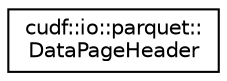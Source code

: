 digraph "Graphical Class Hierarchy"
{
  edge [fontname="Helvetica",fontsize="10",labelfontname="Helvetica",labelfontsize="10"];
  node [fontname="Helvetica",fontsize="10",shape=record];
  rankdir="LR";
  Node0 [label="cudf::io::parquet::\lDataPageHeader",height=0.2,width=0.4,color="black", fillcolor="white", style="filled",URL="$structcudf_1_1io_1_1parquet_1_1DataPageHeader.html",tooltip="Thrift-derived struct describing the header for a data page. "];
}

